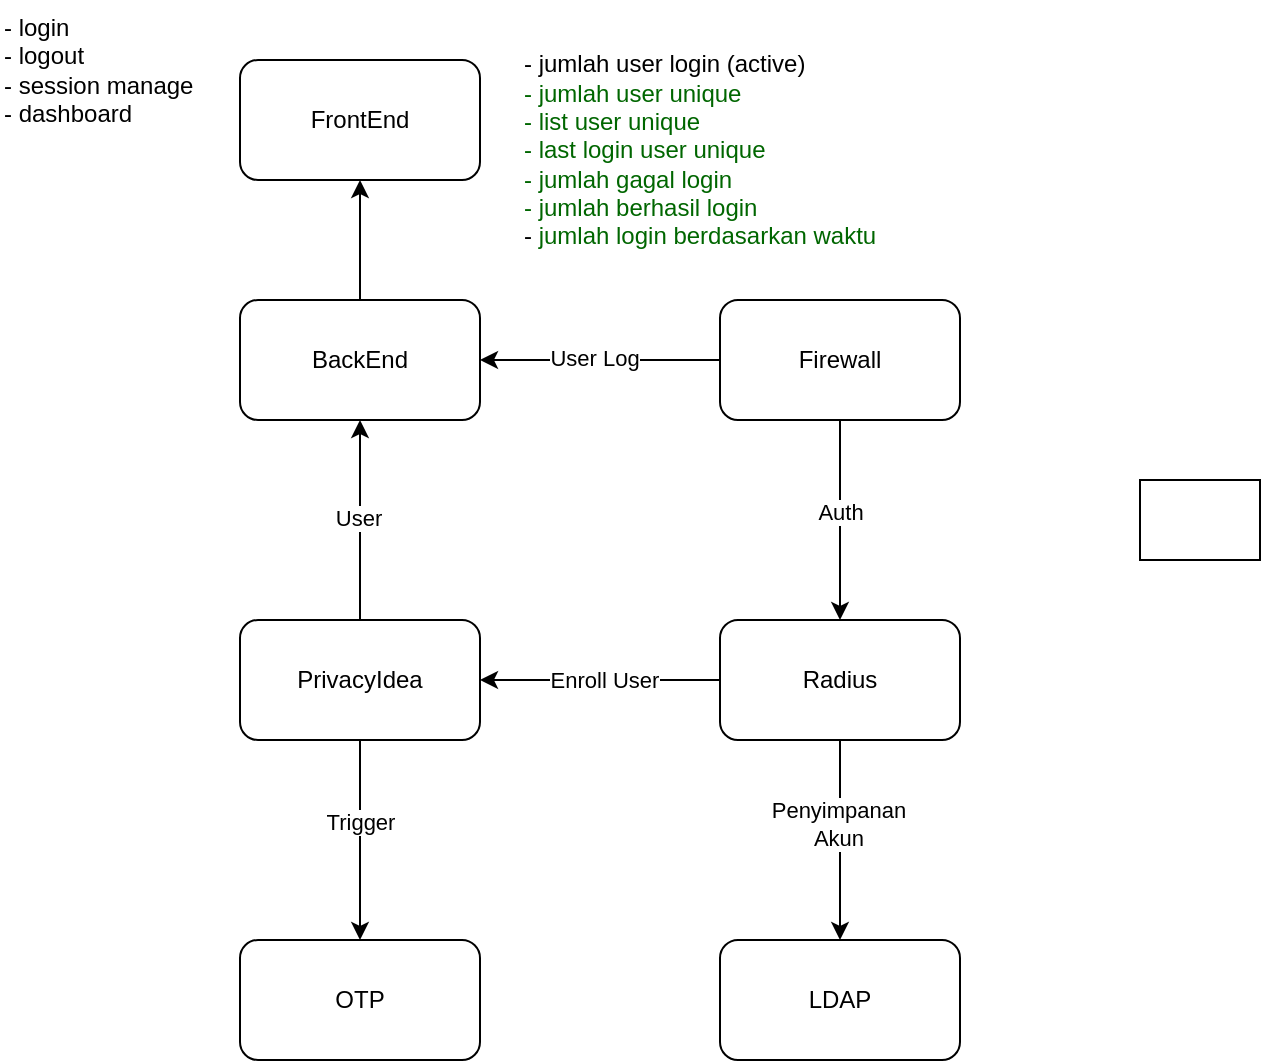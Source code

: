 <mxfile version="28.0.6" pages="2">
  <diagram name="Halaman-1" id="0xkd0_zbIvf2wIhmGBbi">
    <mxGraphModel dx="1869" dy="561" grid="1" gridSize="10" guides="1" tooltips="1" connect="1" arrows="1" fold="1" page="1" pageScale="1" pageWidth="827" pageHeight="1169" math="0" shadow="0">
      <root>
        <mxCell id="0" />
        <mxCell id="1" parent="0" />
        <mxCell id="93PrXyJmW7tbFm8o_D-c-6" style="edgeStyle=orthogonalEdgeStyle;rounded=0;orthogonalLoop=1;jettySize=auto;html=1;exitX=0.5;exitY=1;exitDx=0;exitDy=0;entryX=0.5;entryY=0;entryDx=0;entryDy=0;" parent="1" source="93PrXyJmW7tbFm8o_D-c-2" target="93PrXyJmW7tbFm8o_D-c-4" edge="1">
          <mxGeometry relative="1" as="geometry" />
        </mxCell>
        <mxCell id="93PrXyJmW7tbFm8o_D-c-14" value="Auth" style="edgeLabel;html=1;align=center;verticalAlign=middle;resizable=0;points=[];" parent="93PrXyJmW7tbFm8o_D-c-6" vertex="1" connectable="0">
          <mxGeometry x="-0.08" relative="1" as="geometry">
            <mxPoint as="offset" />
          </mxGeometry>
        </mxCell>
        <mxCell id="93PrXyJmW7tbFm8o_D-c-24" style="edgeStyle=orthogonalEdgeStyle;rounded=0;orthogonalLoop=1;jettySize=auto;html=1;exitX=0;exitY=0.5;exitDx=0;exitDy=0;entryX=1;entryY=0.5;entryDx=0;entryDy=0;" parent="1" source="93PrXyJmW7tbFm8o_D-c-2" target="93PrXyJmW7tbFm8o_D-c-23" edge="1">
          <mxGeometry relative="1" as="geometry" />
        </mxCell>
        <mxCell id="93PrXyJmW7tbFm8o_D-c-26" value="User Log" style="edgeLabel;html=1;align=center;verticalAlign=middle;resizable=0;points=[];" parent="93PrXyJmW7tbFm8o_D-c-24" vertex="1" connectable="0">
          <mxGeometry x="0.053" y="-1" relative="1" as="geometry">
            <mxPoint as="offset" />
          </mxGeometry>
        </mxCell>
        <mxCell id="93PrXyJmW7tbFm8o_D-c-2" value="Firewall" style="rounded=1;whiteSpace=wrap;html=1;" parent="1" vertex="1">
          <mxGeometry x="280" y="440" width="120" height="60" as="geometry" />
        </mxCell>
        <mxCell id="93PrXyJmW7tbFm8o_D-c-10" style="edgeStyle=orthogonalEdgeStyle;rounded=0;orthogonalLoop=1;jettySize=auto;html=1;exitX=0.5;exitY=1;exitDx=0;exitDy=0;entryX=0.5;entryY=0;entryDx=0;entryDy=0;" parent="1" source="93PrXyJmW7tbFm8o_D-c-3" target="93PrXyJmW7tbFm8o_D-c-9" edge="1">
          <mxGeometry relative="1" as="geometry" />
        </mxCell>
        <mxCell id="93PrXyJmW7tbFm8o_D-c-17" value="Trigger" style="edgeLabel;html=1;align=center;verticalAlign=middle;resizable=0;points=[];" parent="93PrXyJmW7tbFm8o_D-c-10" vertex="1" connectable="0">
          <mxGeometry x="-0.18" relative="1" as="geometry">
            <mxPoint as="offset" />
          </mxGeometry>
        </mxCell>
        <mxCell id="93PrXyJmW7tbFm8o_D-c-25" style="edgeStyle=orthogonalEdgeStyle;rounded=0;orthogonalLoop=1;jettySize=auto;html=1;exitX=0.5;exitY=0;exitDx=0;exitDy=0;entryX=0.5;entryY=1;entryDx=0;entryDy=0;" parent="1" source="93PrXyJmW7tbFm8o_D-c-3" target="93PrXyJmW7tbFm8o_D-c-23" edge="1">
          <mxGeometry relative="1" as="geometry" />
        </mxCell>
        <mxCell id="93PrXyJmW7tbFm8o_D-c-27" value="User" style="edgeLabel;html=1;align=center;verticalAlign=middle;resizable=0;points=[];" parent="93PrXyJmW7tbFm8o_D-c-25" vertex="1" connectable="0">
          <mxGeometry x="0.016" y="1" relative="1" as="geometry">
            <mxPoint as="offset" />
          </mxGeometry>
        </mxCell>
        <mxCell id="93PrXyJmW7tbFm8o_D-c-3" value="PrivacyIdea" style="rounded=1;whiteSpace=wrap;html=1;" parent="1" vertex="1">
          <mxGeometry x="40" y="600" width="120" height="60" as="geometry" />
        </mxCell>
        <mxCell id="93PrXyJmW7tbFm8o_D-c-7" style="edgeStyle=orthogonalEdgeStyle;rounded=0;orthogonalLoop=1;jettySize=auto;html=1;exitX=0;exitY=0.5;exitDx=0;exitDy=0;entryX=1;entryY=0.5;entryDx=0;entryDy=0;" parent="1" source="93PrXyJmW7tbFm8o_D-c-4" target="93PrXyJmW7tbFm8o_D-c-3" edge="1">
          <mxGeometry relative="1" as="geometry" />
        </mxCell>
        <mxCell id="93PrXyJmW7tbFm8o_D-c-16" value="Enroll User" style="edgeLabel;html=1;align=center;verticalAlign=middle;resizable=0;points=[];" parent="93PrXyJmW7tbFm8o_D-c-7" vertex="1" connectable="0">
          <mxGeometry x="-0.03" relative="1" as="geometry">
            <mxPoint as="offset" />
          </mxGeometry>
        </mxCell>
        <mxCell id="93PrXyJmW7tbFm8o_D-c-8" style="edgeStyle=orthogonalEdgeStyle;rounded=0;orthogonalLoop=1;jettySize=auto;html=1;exitX=0.5;exitY=1;exitDx=0;exitDy=0;entryX=0.5;entryY=0;entryDx=0;entryDy=0;" parent="1" source="93PrXyJmW7tbFm8o_D-c-4" target="93PrXyJmW7tbFm8o_D-c-5" edge="1">
          <mxGeometry relative="1" as="geometry" />
        </mxCell>
        <mxCell id="93PrXyJmW7tbFm8o_D-c-15" value="Penyimpanan&lt;br&gt;Akun" style="edgeLabel;html=1;align=center;verticalAlign=middle;resizable=0;points=[];" parent="93PrXyJmW7tbFm8o_D-c-8" vertex="1" connectable="0">
          <mxGeometry x="-0.16" y="-1" relative="1" as="geometry">
            <mxPoint as="offset" />
          </mxGeometry>
        </mxCell>
        <mxCell id="93PrXyJmW7tbFm8o_D-c-4" value="Radius" style="rounded=1;whiteSpace=wrap;html=1;" parent="1" vertex="1">
          <mxGeometry x="280" y="600" width="120" height="60" as="geometry" />
        </mxCell>
        <mxCell id="93PrXyJmW7tbFm8o_D-c-5" value="LDAP" style="rounded=1;whiteSpace=wrap;html=1;" parent="1" vertex="1">
          <mxGeometry x="280" y="760" width="120" height="60" as="geometry" />
        </mxCell>
        <mxCell id="93PrXyJmW7tbFm8o_D-c-9" value="OTP" style="rounded=1;whiteSpace=wrap;html=1;" parent="1" vertex="1">
          <mxGeometry x="40" y="760" width="120" height="60" as="geometry" />
        </mxCell>
        <mxCell id="93PrXyJmW7tbFm8o_D-c-18" value="- jumlah user login (active)&amp;nbsp;&lt;div&gt;&lt;font style=&quot;color: rgb(0, 102, 0);&quot;&gt;- jumlah user unique&lt;/font&gt;&lt;/div&gt;&lt;div&gt;&lt;font style=&quot;color: rgb(0, 102, 0);&quot;&gt;- list user unique&lt;/font&gt;&lt;br&gt;&lt;font style=&quot;color: rgb(0, 102, 0);&quot;&gt;- last login user unique&lt;/font&gt;&lt;/div&gt;&lt;div&gt;&lt;font style=&quot;color: rgb(0, 102, 0);&quot;&gt;- jumlah gagal login&lt;/font&gt;&lt;/div&gt;&lt;div&gt;&lt;font style=&quot;color: rgb(0, 102, 0);&quot;&gt;- jumlah berhasil login&lt;/font&gt;&lt;/div&gt;&lt;div&gt;-&lt;font style=&quot;color: rgb(0, 102, 0);&quot;&gt; jumlah login berdasarkan waktu&lt;/font&gt;&lt;/div&gt;" style="text;html=1;align=left;verticalAlign=middle;whiteSpace=wrap;rounded=0;" parent="1" vertex="1">
          <mxGeometry x="180" y="310" width="180" height="110" as="geometry" />
        </mxCell>
        <mxCell id="93PrXyJmW7tbFm8o_D-c-21" value="- login&lt;div&gt;- logout&lt;/div&gt;&lt;div&gt;- session manage&lt;/div&gt;&lt;div&gt;- dashboard&lt;/div&gt;" style="text;html=1;align=left;verticalAlign=middle;whiteSpace=wrap;rounded=0;" parent="1" vertex="1">
          <mxGeometry x="-80" y="290" width="110" height="70" as="geometry" />
        </mxCell>
        <mxCell id="93PrXyJmW7tbFm8o_D-c-22" value="FrontEnd" style="rounded=1;whiteSpace=wrap;html=1;" parent="1" vertex="1">
          <mxGeometry x="40" y="320" width="120" height="60" as="geometry" />
        </mxCell>
        <mxCell id="93PrXyJmW7tbFm8o_D-c-28" style="edgeStyle=orthogonalEdgeStyle;rounded=0;orthogonalLoop=1;jettySize=auto;html=1;exitX=0.5;exitY=0;exitDx=0;exitDy=0;entryX=0.5;entryY=1;entryDx=0;entryDy=0;" parent="1" source="93PrXyJmW7tbFm8o_D-c-23" target="93PrXyJmW7tbFm8o_D-c-22" edge="1">
          <mxGeometry relative="1" as="geometry" />
        </mxCell>
        <mxCell id="93PrXyJmW7tbFm8o_D-c-23" value="BackEnd" style="rounded=1;whiteSpace=wrap;html=1;" parent="1" vertex="1">
          <mxGeometry x="40" y="440" width="120" height="60" as="geometry" />
        </mxCell>
        <mxCell id="mMdw5mwjY6NzKrtgi-Ws-1" value="" style="rounded=0;whiteSpace=wrap;html=1;" parent="1" vertex="1">
          <mxGeometry x="490" y="530" width="60" height="40" as="geometry" />
        </mxCell>
      </root>
    </mxGraphModel>
  </diagram>
  <diagram name="Salinan Halaman-1" id="-R6LEJHSf_SSL1vjvPfM">
    <mxGraphModel dx="1042" dy="561" grid="1" gridSize="10" guides="1" tooltips="1" connect="1" arrows="1" fold="1" page="1" pageScale="1" pageWidth="827" pageHeight="1169" math="0" shadow="0">
      <root>
        <mxCell id="nZ4cNKCgn_CHu_Dmypmx-0" />
        <mxCell id="nZ4cNKCgn_CHu_Dmypmx-1" parent="nZ4cNKCgn_CHu_Dmypmx-0" />
        <mxCell id="nZ4cNKCgn_CHu_Dmypmx-2" style="edgeStyle=orthogonalEdgeStyle;rounded=0;orthogonalLoop=1;jettySize=auto;html=1;exitX=0.5;exitY=1;exitDx=0;exitDy=0;entryX=0.5;entryY=0;entryDx=0;entryDy=0;" edge="1" parent="nZ4cNKCgn_CHu_Dmypmx-1" source="nZ4cNKCgn_CHu_Dmypmx-6" target="nZ4cNKCgn_CHu_Dmypmx-16">
          <mxGeometry relative="1" as="geometry" />
        </mxCell>
        <mxCell id="nZ4cNKCgn_CHu_Dmypmx-3" value="Auth" style="edgeLabel;html=1;align=center;verticalAlign=middle;resizable=0;points=[];" vertex="1" connectable="0" parent="nZ4cNKCgn_CHu_Dmypmx-2">
          <mxGeometry x="-0.08" relative="1" as="geometry">
            <mxPoint as="offset" />
          </mxGeometry>
        </mxCell>
        <mxCell id="nZ4cNKCgn_CHu_Dmypmx-6" value="Firewall" style="rounded=1;whiteSpace=wrap;html=1;" vertex="1" parent="nZ4cNKCgn_CHu_Dmypmx-1">
          <mxGeometry x="280" y="440" width="120" height="60" as="geometry" />
        </mxCell>
        <mxCell id="nZ4cNKCgn_CHu_Dmypmx-7" style="edgeStyle=orthogonalEdgeStyle;rounded=0;orthogonalLoop=1;jettySize=auto;html=1;exitX=0.5;exitY=1;exitDx=0;exitDy=0;entryX=0.5;entryY=0;entryDx=0;entryDy=0;" edge="1" parent="nZ4cNKCgn_CHu_Dmypmx-1" source="nZ4cNKCgn_CHu_Dmypmx-11" target="nZ4cNKCgn_CHu_Dmypmx-18">
          <mxGeometry relative="1" as="geometry" />
        </mxCell>
        <mxCell id="nZ4cNKCgn_CHu_Dmypmx-8" value="Trigger" style="edgeLabel;html=1;align=center;verticalAlign=middle;resizable=0;points=[];" vertex="1" connectable="0" parent="nZ4cNKCgn_CHu_Dmypmx-7">
          <mxGeometry x="-0.18" relative="1" as="geometry">
            <mxPoint as="offset" />
          </mxGeometry>
        </mxCell>
        <mxCell id="nZ4cNKCgn_CHu_Dmypmx-11" value="PrivacyIdea" style="rounded=1;whiteSpace=wrap;html=1;" vertex="1" parent="nZ4cNKCgn_CHu_Dmypmx-1">
          <mxGeometry x="40" y="600" width="120" height="60" as="geometry" />
        </mxCell>
        <mxCell id="nZ4cNKCgn_CHu_Dmypmx-12" style="edgeStyle=orthogonalEdgeStyle;rounded=0;orthogonalLoop=1;jettySize=auto;html=1;exitX=0;exitY=0.5;exitDx=0;exitDy=0;entryX=1;entryY=0.5;entryDx=0;entryDy=0;" edge="1" parent="nZ4cNKCgn_CHu_Dmypmx-1" source="nZ4cNKCgn_CHu_Dmypmx-16" target="nZ4cNKCgn_CHu_Dmypmx-11">
          <mxGeometry relative="1" as="geometry" />
        </mxCell>
        <mxCell id="nZ4cNKCgn_CHu_Dmypmx-13" value="Enroll User" style="edgeLabel;html=1;align=center;verticalAlign=middle;resizable=0;points=[];" vertex="1" connectable="0" parent="nZ4cNKCgn_CHu_Dmypmx-12">
          <mxGeometry x="-0.03" relative="1" as="geometry">
            <mxPoint as="offset" />
          </mxGeometry>
        </mxCell>
        <mxCell id="nZ4cNKCgn_CHu_Dmypmx-14" style="edgeStyle=orthogonalEdgeStyle;rounded=0;orthogonalLoop=1;jettySize=auto;html=1;exitX=0.5;exitY=1;exitDx=0;exitDy=0;entryX=0.5;entryY=0;entryDx=0;entryDy=0;" edge="1" parent="nZ4cNKCgn_CHu_Dmypmx-1" source="nZ4cNKCgn_CHu_Dmypmx-16" target="nZ4cNKCgn_CHu_Dmypmx-17">
          <mxGeometry relative="1" as="geometry" />
        </mxCell>
        <mxCell id="nZ4cNKCgn_CHu_Dmypmx-15" value="Penyimpanan&lt;br&gt;Akun" style="edgeLabel;html=1;align=center;verticalAlign=middle;resizable=0;points=[];" vertex="1" connectable="0" parent="nZ4cNKCgn_CHu_Dmypmx-14">
          <mxGeometry x="-0.16" y="-1" relative="1" as="geometry">
            <mxPoint as="offset" />
          </mxGeometry>
        </mxCell>
        <mxCell id="nZ4cNKCgn_CHu_Dmypmx-16" value="Radius" style="rounded=1;whiteSpace=wrap;html=1;" vertex="1" parent="nZ4cNKCgn_CHu_Dmypmx-1">
          <mxGeometry x="280" y="600" width="120" height="60" as="geometry" />
        </mxCell>
        <mxCell id="nZ4cNKCgn_CHu_Dmypmx-17" value="LDAP" style="rounded=1;whiteSpace=wrap;html=1;" vertex="1" parent="nZ4cNKCgn_CHu_Dmypmx-1">
          <mxGeometry x="280" y="760" width="120" height="60" as="geometry" />
        </mxCell>
        <mxCell id="nZ4cNKCgn_CHu_Dmypmx-18" value="OTP" style="rounded=1;whiteSpace=wrap;html=1;" vertex="1" parent="nZ4cNKCgn_CHu_Dmypmx-1">
          <mxGeometry x="40" y="760" width="120" height="60" as="geometry" />
        </mxCell>
      </root>
    </mxGraphModel>
  </diagram>
</mxfile>
